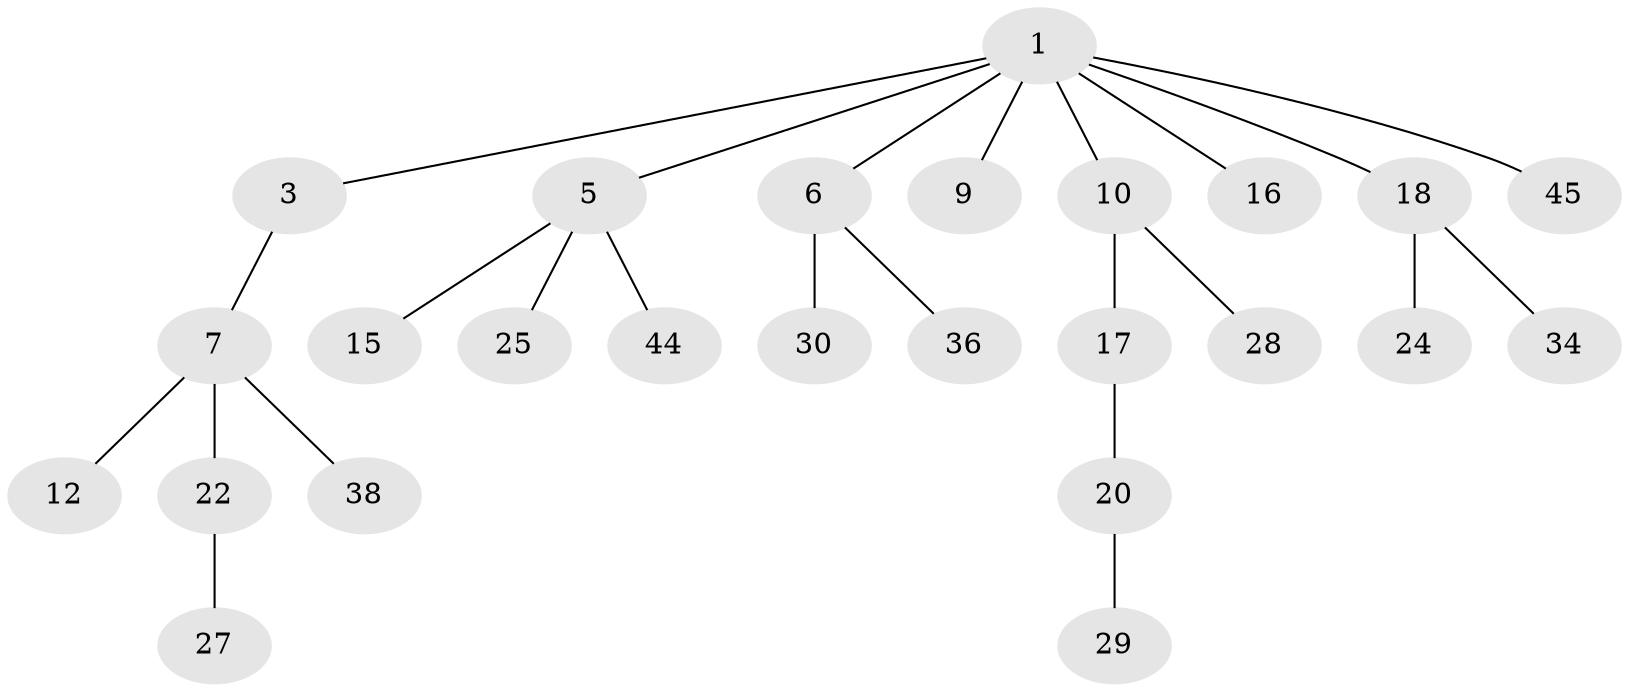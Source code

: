 // original degree distribution, {3: 0.08, 5: 0.04, 2: 0.28, 4: 0.12, 1: 0.48}
// Generated by graph-tools (version 1.1) at 2025/15/03/09/25 04:15:39]
// undirected, 25 vertices, 24 edges
graph export_dot {
graph [start="1"]
  node [color=gray90,style=filled];
  1 [super="+2+4"];
  3;
  5 [super="+8"];
  6 [super="+11"];
  7 [super="+14+21"];
  9;
  10 [super="+49"];
  12;
  15 [super="+19"];
  16 [super="+37"];
  17;
  18 [super="+47+31"];
  20 [super="+43"];
  22;
  24 [super="+40"];
  25 [super="+35"];
  27;
  28 [super="+41"];
  29;
  30 [super="+33"];
  34;
  36;
  38;
  44;
  45;
  1 -- 5;
  1 -- 16;
  1 -- 3;
  1 -- 10;
  1 -- 45;
  1 -- 18;
  1 -- 9;
  1 -- 6;
  3 -- 7;
  5 -- 25;
  5 -- 44;
  5 -- 15;
  6 -- 36;
  6 -- 30;
  7 -- 12;
  7 -- 38;
  7 -- 22;
  10 -- 17;
  10 -- 28;
  17 -- 20;
  18 -- 24;
  18 -- 34;
  20 -- 29;
  22 -- 27;
}
